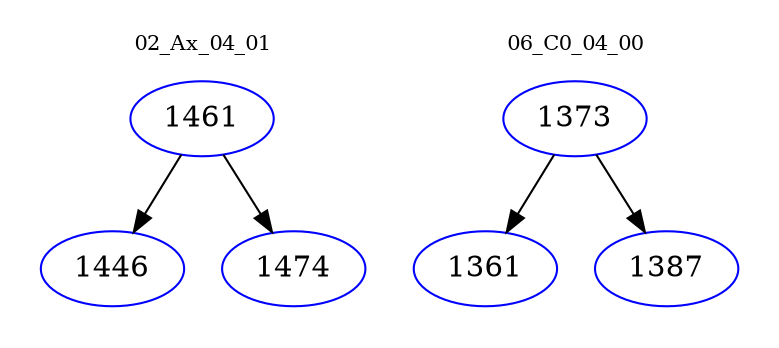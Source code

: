 digraph{
subgraph cluster_0 {
color = white
label = "02_Ax_04_01";
fontsize=10;
T0_1461 [label="1461", color="blue"]
T0_1461 -> T0_1446 [color="black"]
T0_1446 [label="1446", color="blue"]
T0_1461 -> T0_1474 [color="black"]
T0_1474 [label="1474", color="blue"]
}
subgraph cluster_1 {
color = white
label = "06_C0_04_00";
fontsize=10;
T1_1373 [label="1373", color="blue"]
T1_1373 -> T1_1361 [color="black"]
T1_1361 [label="1361", color="blue"]
T1_1373 -> T1_1387 [color="black"]
T1_1387 [label="1387", color="blue"]
}
}
